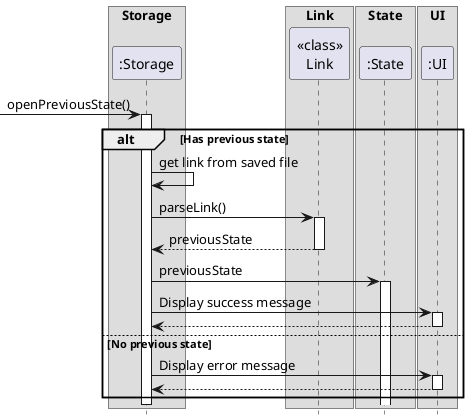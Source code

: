 @startuml
'https://plantuml.com/sequence-diagram
hide footbox

box Storage
Participant ":Storage" as Storage order 2
end box
box Link
Participant "<<class>>\nLink" as Link order 3
end box
box State
Participant ":State" as State order 4
end box
box UI
Participant ":UI" as UI order 5
end box


-> Storage:openPreviousState()
activate Storage
alt Has previous state
    Storage -> Storage: get link from saved file

    Storage -> Link ++ : parseLink()
    Link --> Storage -- : previousState

    Storage -> State ++ : previousState
    Storage -> UI ++ : Display success message
    UI --> Storage
    deactivate UI
else No previous state
    Storage -> UI ++ : Display error message
    UI --> Storage
    deactivate UI
end
deactivate Storage

@enduml